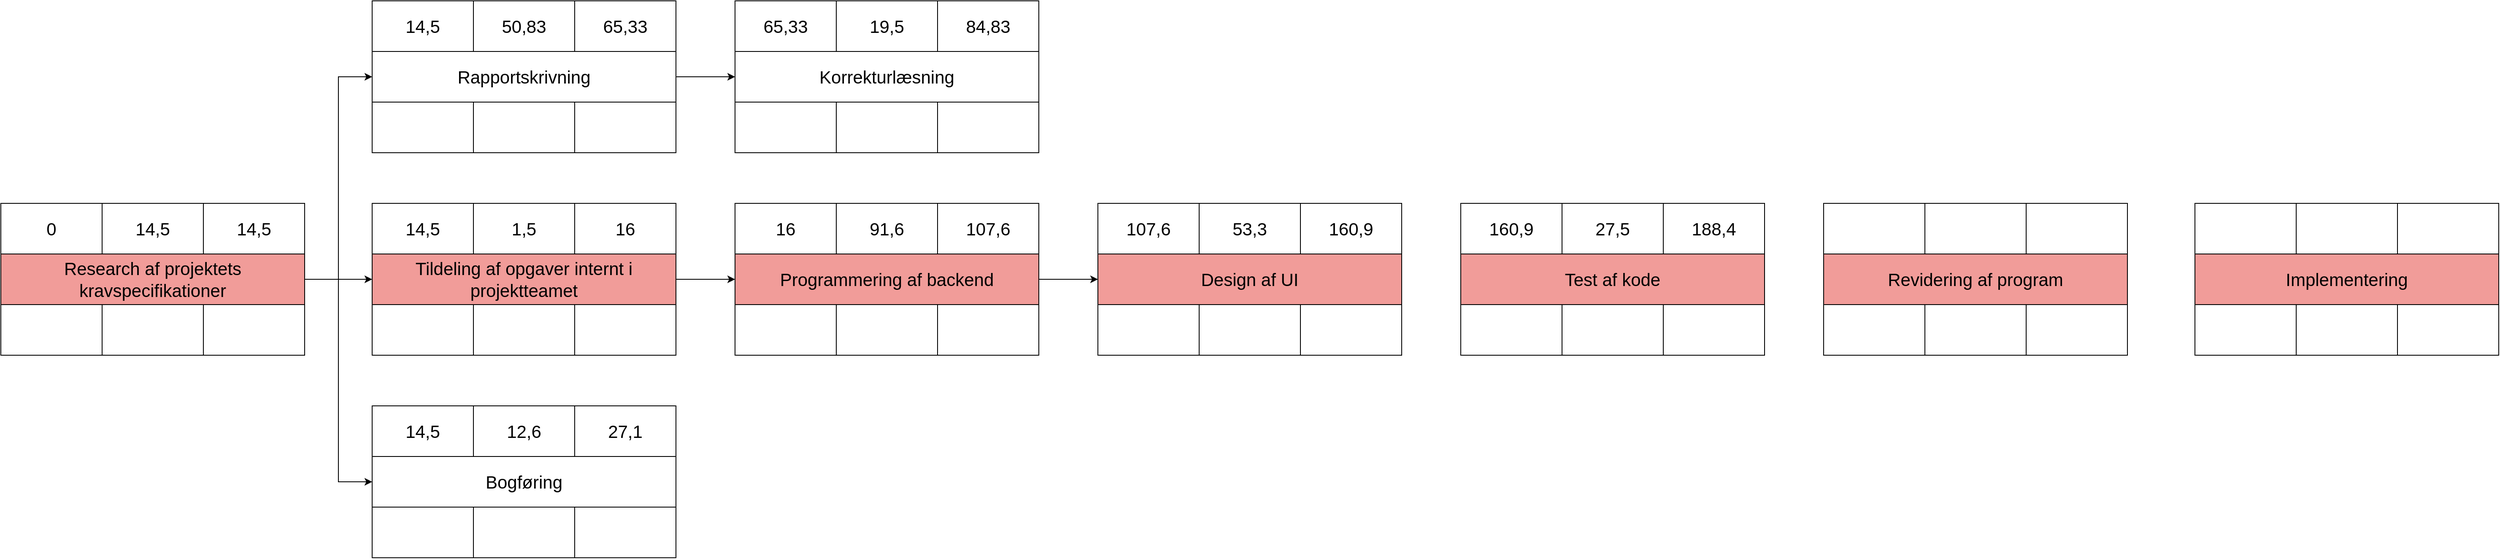 <mxfile version="16.5.5" type="github">
  <diagram id="prtHgNgQTEPvFCAcTncT" name="Page-1">
    <mxGraphModel dx="1724" dy="2223" grid="1" gridSize="10" guides="1" tooltips="1" connect="1" arrows="1" fold="1" page="1" pageScale="1" pageWidth="827" pageHeight="1169" math="0" shadow="0">
      <root>
        <mxCell id="0" />
        <mxCell id="1" parent="0" />
        <mxCell id="6QA2S5ETa-m4IwQLnoBM-4" value="&lt;font style=&quot;font-size: 21px&quot;&gt;0&lt;/font&gt;" style="rounded=0;whiteSpace=wrap;html=1;" vertex="1" parent="1">
          <mxGeometry x="40" y="140" width="120" height="60" as="geometry" />
        </mxCell>
        <mxCell id="6QA2S5ETa-m4IwQLnoBM-5" value="&lt;span style=&quot;font-size: 21px&quot;&gt;14,5&lt;/span&gt;" style="rounded=0;whiteSpace=wrap;html=1;" vertex="1" parent="1">
          <mxGeometry x="160" y="140" width="120" height="60" as="geometry" />
        </mxCell>
        <mxCell id="6QA2S5ETa-m4IwQLnoBM-33" value="" style="edgeStyle=orthogonalEdgeStyle;rounded=0;orthogonalLoop=1;jettySize=auto;html=1;fontSize=17;" edge="1" parent="1" source="6QA2S5ETa-m4IwQLnoBM-6" target="6QA2S5ETa-m4IwQLnoBM-11">
          <mxGeometry relative="1" as="geometry" />
        </mxCell>
        <mxCell id="6QA2S5ETa-m4IwQLnoBM-6" value="&lt;span style=&quot;font-size: 21px&quot;&gt;14,5&lt;/span&gt;" style="rounded=0;whiteSpace=wrap;html=1;" vertex="1" parent="1">
          <mxGeometry x="280" y="140" width="120" height="60" as="geometry" />
        </mxCell>
        <mxCell id="6QA2S5ETa-m4IwQLnoBM-106" style="edgeStyle=orthogonalEdgeStyle;rounded=0;orthogonalLoop=1;jettySize=auto;html=1;entryX=0;entryY=0.5;entryDx=0;entryDy=0;fontSize=21;" edge="1" parent="1" source="6QA2S5ETa-m4IwQLnoBM-7" target="6QA2S5ETa-m4IwQLnoBM-15">
          <mxGeometry relative="1" as="geometry" />
        </mxCell>
        <mxCell id="6QA2S5ETa-m4IwQLnoBM-107" style="edgeStyle=orthogonalEdgeStyle;rounded=0;orthogonalLoop=1;jettySize=auto;html=1;exitX=1;exitY=0.5;exitDx=0;exitDy=0;entryX=0;entryY=0.5;entryDx=0;entryDy=0;fontSize=21;" edge="1" parent="1" source="6QA2S5ETa-m4IwQLnoBM-7" target="6QA2S5ETa-m4IwQLnoBM-58">
          <mxGeometry relative="1" as="geometry">
            <Array as="points">
              <mxPoint x="440" y="230" />
              <mxPoint x="440" y="-10" />
            </Array>
          </mxGeometry>
        </mxCell>
        <mxCell id="6QA2S5ETa-m4IwQLnoBM-108" style="edgeStyle=orthogonalEdgeStyle;rounded=0;orthogonalLoop=1;jettySize=auto;html=1;exitX=1;exitY=0.5;exitDx=0;exitDy=0;entryX=0;entryY=0.5;entryDx=0;entryDy=0;fontSize=21;" edge="1" parent="1" source="6QA2S5ETa-m4IwQLnoBM-7" target="6QA2S5ETa-m4IwQLnoBM-22">
          <mxGeometry relative="1" as="geometry" />
        </mxCell>
        <mxCell id="6QA2S5ETa-m4IwQLnoBM-7" value="&lt;font style=&quot;font-size: 21px&quot;&gt;Research af projektets kravspecifikationer&lt;/font&gt;" style="rounded=0;whiteSpace=wrap;html=1;fillColor=#F19C99;" vertex="1" parent="1">
          <mxGeometry x="40" y="200" width="360" height="60" as="geometry" />
        </mxCell>
        <mxCell id="6QA2S5ETa-m4IwQLnoBM-9" value="" style="rounded=0;whiteSpace=wrap;html=1;" vertex="1" parent="1">
          <mxGeometry x="40" y="260" width="120" height="60" as="geometry" />
        </mxCell>
        <mxCell id="6QA2S5ETa-m4IwQLnoBM-10" value="" style="rounded=0;whiteSpace=wrap;html=1;" vertex="1" parent="1">
          <mxGeometry x="160" y="260" width="120" height="60" as="geometry" />
        </mxCell>
        <mxCell id="6QA2S5ETa-m4IwQLnoBM-11" value="" style="rounded=0;whiteSpace=wrap;html=1;" vertex="1" parent="1">
          <mxGeometry x="280" y="260" width="120" height="60" as="geometry" />
        </mxCell>
        <mxCell id="6QA2S5ETa-m4IwQLnoBM-12" value="&lt;span style=&quot;font-size: 21px&quot;&gt;14,5&lt;/span&gt;" style="rounded=0;whiteSpace=wrap;html=1;" vertex="1" parent="1">
          <mxGeometry x="480" y="140" width="120" height="60" as="geometry" />
        </mxCell>
        <mxCell id="6QA2S5ETa-m4IwQLnoBM-13" value="&lt;span style=&quot;font-size: 21px&quot;&gt;1,5&lt;/span&gt;" style="rounded=0;whiteSpace=wrap;html=1;" vertex="1" parent="1">
          <mxGeometry x="600" y="140" width="120" height="60" as="geometry" />
        </mxCell>
        <mxCell id="6QA2S5ETa-m4IwQLnoBM-14" value="&lt;span style=&quot;font-size: 21px&quot;&gt;16&lt;/span&gt;" style="rounded=0;whiteSpace=wrap;html=1;" vertex="1" parent="1">
          <mxGeometry x="720" y="140" width="120" height="60" as="geometry" />
        </mxCell>
        <mxCell id="6QA2S5ETa-m4IwQLnoBM-109" style="edgeStyle=orthogonalEdgeStyle;rounded=0;orthogonalLoop=1;jettySize=auto;html=1;entryX=0;entryY=0.5;entryDx=0;entryDy=0;fontSize=21;" edge="1" parent="1" source="6QA2S5ETa-m4IwQLnoBM-15" target="6QA2S5ETa-m4IwQLnoBM-29">
          <mxGeometry relative="1" as="geometry" />
        </mxCell>
        <mxCell id="6QA2S5ETa-m4IwQLnoBM-15" value="&lt;font style=&quot;font-size: 21px&quot;&gt;Tildeling af opgaver internt i projektteamet&lt;/font&gt;" style="rounded=0;whiteSpace=wrap;html=1;fillColor=#F19C99;" vertex="1" parent="1">
          <mxGeometry x="480" y="200" width="360" height="60" as="geometry" />
        </mxCell>
        <mxCell id="6QA2S5ETa-m4IwQLnoBM-16" value="" style="rounded=0;whiteSpace=wrap;html=1;" vertex="1" parent="1">
          <mxGeometry x="480" y="260" width="120" height="60" as="geometry" />
        </mxCell>
        <mxCell id="6QA2S5ETa-m4IwQLnoBM-17" value="" style="rounded=0;whiteSpace=wrap;html=1;" vertex="1" parent="1">
          <mxGeometry x="600" y="260" width="120" height="60" as="geometry" />
        </mxCell>
        <mxCell id="6QA2S5ETa-m4IwQLnoBM-18" value="" style="rounded=0;whiteSpace=wrap;html=1;" vertex="1" parent="1">
          <mxGeometry x="720" y="260" width="120" height="60" as="geometry" />
        </mxCell>
        <mxCell id="6QA2S5ETa-m4IwQLnoBM-19" value="&lt;span style=&quot;font-size: 21px&quot;&gt;14,5&lt;/span&gt;" style="rounded=0;whiteSpace=wrap;html=1;" vertex="1" parent="1">
          <mxGeometry x="480" y="380" width="120" height="60" as="geometry" />
        </mxCell>
        <mxCell id="6QA2S5ETa-m4IwQLnoBM-20" value="&lt;span style=&quot;font-size: 21px&quot;&gt;12,6&lt;/span&gt;" style="rounded=0;whiteSpace=wrap;html=1;" vertex="1" parent="1">
          <mxGeometry x="600" y="380" width="120" height="60" as="geometry" />
        </mxCell>
        <mxCell id="6QA2S5ETa-m4IwQLnoBM-21" value="&lt;span style=&quot;font-size: 21px&quot;&gt;27,1&lt;/span&gt;" style="rounded=0;whiteSpace=wrap;html=1;" vertex="1" parent="1">
          <mxGeometry x="720" y="380" width="120" height="60" as="geometry" />
        </mxCell>
        <mxCell id="6QA2S5ETa-m4IwQLnoBM-22" value="&lt;font style=&quot;font-size: 21px&quot;&gt;Bogføring&lt;/font&gt;" style="rounded=0;whiteSpace=wrap;html=1;" vertex="1" parent="1">
          <mxGeometry x="480" y="440" width="360" height="60" as="geometry" />
        </mxCell>
        <mxCell id="6QA2S5ETa-m4IwQLnoBM-23" value="" style="rounded=0;whiteSpace=wrap;html=1;" vertex="1" parent="1">
          <mxGeometry x="480" y="500" width="120" height="60" as="geometry" />
        </mxCell>
        <mxCell id="6QA2S5ETa-m4IwQLnoBM-24" value="" style="rounded=0;whiteSpace=wrap;html=1;" vertex="1" parent="1">
          <mxGeometry x="600" y="500" width="120" height="60" as="geometry" />
        </mxCell>
        <mxCell id="6QA2S5ETa-m4IwQLnoBM-25" value="" style="rounded=0;whiteSpace=wrap;html=1;" vertex="1" parent="1">
          <mxGeometry x="720" y="500" width="120" height="60" as="geometry" />
        </mxCell>
        <mxCell id="6QA2S5ETa-m4IwQLnoBM-26" value="&lt;span style=&quot;font-size: 21px&quot;&gt;16&lt;/span&gt;" style="rounded=0;whiteSpace=wrap;html=1;" vertex="1" parent="1">
          <mxGeometry x="910" y="140" width="120" height="60" as="geometry" />
        </mxCell>
        <mxCell id="6QA2S5ETa-m4IwQLnoBM-27" value="&lt;span style=&quot;font-size: 21px&quot;&gt;91,6&lt;/span&gt;" style="rounded=0;whiteSpace=wrap;html=1;" vertex="1" parent="1">
          <mxGeometry x="1030" y="140" width="120" height="60" as="geometry" />
        </mxCell>
        <mxCell id="6QA2S5ETa-m4IwQLnoBM-28" value="&lt;span style=&quot;font-size: 21px&quot;&gt;107,6&lt;/span&gt;" style="rounded=0;whiteSpace=wrap;html=1;" vertex="1" parent="1">
          <mxGeometry x="1150" y="140" width="120" height="60" as="geometry" />
        </mxCell>
        <mxCell id="6QA2S5ETa-m4IwQLnoBM-110" style="edgeStyle=orthogonalEdgeStyle;rounded=0;orthogonalLoop=1;jettySize=auto;html=1;exitX=1;exitY=0.5;exitDx=0;exitDy=0;entryX=0;entryY=0.5;entryDx=0;entryDy=0;fontSize=21;" edge="1" parent="1" source="6QA2S5ETa-m4IwQLnoBM-29" target="6QA2S5ETa-m4IwQLnoBM-87">
          <mxGeometry relative="1" as="geometry" />
        </mxCell>
        <mxCell id="6QA2S5ETa-m4IwQLnoBM-29" value="&lt;font style=&quot;font-size: 21px&quot;&gt;Programmering af backend&lt;/font&gt;" style="rounded=0;whiteSpace=wrap;html=1;fillColor=#F19C99;" vertex="1" parent="1">
          <mxGeometry x="910" y="200" width="360" height="60" as="geometry" />
        </mxCell>
        <mxCell id="6QA2S5ETa-m4IwQLnoBM-30" value="" style="rounded=0;whiteSpace=wrap;html=1;" vertex="1" parent="1">
          <mxGeometry x="910" y="260" width="120" height="60" as="geometry" />
        </mxCell>
        <mxCell id="6QA2S5ETa-m4IwQLnoBM-31" value="" style="rounded=0;whiteSpace=wrap;html=1;" vertex="1" parent="1">
          <mxGeometry x="1030" y="260" width="120" height="60" as="geometry" />
        </mxCell>
        <mxCell id="6QA2S5ETa-m4IwQLnoBM-32" value="" style="rounded=0;whiteSpace=wrap;html=1;" vertex="1" parent="1">
          <mxGeometry x="1150" y="260" width="120" height="60" as="geometry" />
        </mxCell>
        <mxCell id="6QA2S5ETa-m4IwQLnoBM-34" value="&lt;span style=&quot;font-size: 21px&quot;&gt;160,9&lt;/span&gt;" style="rounded=0;whiteSpace=wrap;html=1;" vertex="1" parent="1">
          <mxGeometry x="1770" y="140" width="120" height="60" as="geometry" />
        </mxCell>
        <mxCell id="6QA2S5ETa-m4IwQLnoBM-35" value="&lt;span style=&quot;font-size: 21px&quot;&gt;27,5&lt;/span&gt;" style="rounded=0;whiteSpace=wrap;html=1;" vertex="1" parent="1">
          <mxGeometry x="1890" y="140" width="120" height="60" as="geometry" />
        </mxCell>
        <mxCell id="6QA2S5ETa-m4IwQLnoBM-36" value="&lt;span style=&quot;font-size: 21px&quot;&gt;188,4&lt;/span&gt;" style="rounded=0;whiteSpace=wrap;html=1;" vertex="1" parent="1">
          <mxGeometry x="2010" y="140" width="120" height="60" as="geometry" />
        </mxCell>
        <mxCell id="6QA2S5ETa-m4IwQLnoBM-37" value="&lt;font style=&quot;font-size: 21px&quot;&gt;Test af kode&lt;/font&gt;" style="rounded=0;whiteSpace=wrap;html=1;fillColor=#F19C99;" vertex="1" parent="1">
          <mxGeometry x="1770" y="200" width="360" height="60" as="geometry" />
        </mxCell>
        <mxCell id="6QA2S5ETa-m4IwQLnoBM-38" value="" style="rounded=0;whiteSpace=wrap;html=1;" vertex="1" parent="1">
          <mxGeometry x="1770" y="260" width="120" height="60" as="geometry" />
        </mxCell>
        <mxCell id="6QA2S5ETa-m4IwQLnoBM-39" value="" style="rounded=0;whiteSpace=wrap;html=1;" vertex="1" parent="1">
          <mxGeometry x="1890" y="260" width="120" height="60" as="geometry" />
        </mxCell>
        <mxCell id="6QA2S5ETa-m4IwQLnoBM-40" value="" style="rounded=0;whiteSpace=wrap;html=1;" vertex="1" parent="1">
          <mxGeometry x="2010" y="260" width="120" height="60" as="geometry" />
        </mxCell>
        <mxCell id="6QA2S5ETa-m4IwQLnoBM-41" value="" style="rounded=0;whiteSpace=wrap;html=1;" vertex="1" parent="1">
          <mxGeometry x="2200" y="140" width="120" height="60" as="geometry" />
        </mxCell>
        <mxCell id="6QA2S5ETa-m4IwQLnoBM-42" value="" style="rounded=0;whiteSpace=wrap;html=1;" vertex="1" parent="1">
          <mxGeometry x="2320" y="140" width="120" height="60" as="geometry" />
        </mxCell>
        <mxCell id="6QA2S5ETa-m4IwQLnoBM-43" value="" style="rounded=0;whiteSpace=wrap;html=1;" vertex="1" parent="1">
          <mxGeometry x="2440" y="140" width="120" height="60" as="geometry" />
        </mxCell>
        <mxCell id="6QA2S5ETa-m4IwQLnoBM-44" value="&lt;font style=&quot;font-size: 21px&quot;&gt;Revidering af program&lt;/font&gt;" style="rounded=0;whiteSpace=wrap;html=1;fillColor=#F19C99;" vertex="1" parent="1">
          <mxGeometry x="2200" y="200" width="360" height="60" as="geometry" />
        </mxCell>
        <mxCell id="6QA2S5ETa-m4IwQLnoBM-45" value="" style="rounded=0;whiteSpace=wrap;html=1;" vertex="1" parent="1">
          <mxGeometry x="2200" y="260" width="120" height="60" as="geometry" />
        </mxCell>
        <mxCell id="6QA2S5ETa-m4IwQLnoBM-46" value="" style="rounded=0;whiteSpace=wrap;html=1;" vertex="1" parent="1">
          <mxGeometry x="2320" y="260" width="120" height="60" as="geometry" />
        </mxCell>
        <mxCell id="6QA2S5ETa-m4IwQLnoBM-47" value="" style="rounded=0;whiteSpace=wrap;html=1;" vertex="1" parent="1">
          <mxGeometry x="2440" y="260" width="120" height="60" as="geometry" />
        </mxCell>
        <mxCell id="6QA2S5ETa-m4IwQLnoBM-48" value="" style="rounded=0;whiteSpace=wrap;html=1;" vertex="1" parent="1">
          <mxGeometry x="2640" y="140" width="120" height="60" as="geometry" />
        </mxCell>
        <mxCell id="6QA2S5ETa-m4IwQLnoBM-49" value="" style="rounded=0;whiteSpace=wrap;html=1;" vertex="1" parent="1">
          <mxGeometry x="2760" y="140" width="120" height="60" as="geometry" />
        </mxCell>
        <mxCell id="6QA2S5ETa-m4IwQLnoBM-50" value="" style="rounded=0;whiteSpace=wrap;html=1;" vertex="1" parent="1">
          <mxGeometry x="2880" y="140" width="120" height="60" as="geometry" />
        </mxCell>
        <mxCell id="6QA2S5ETa-m4IwQLnoBM-51" value="&lt;font style=&quot;font-size: 21px&quot;&gt;Implementering&lt;/font&gt;" style="rounded=0;whiteSpace=wrap;html=1;fillColor=#F19C99;" vertex="1" parent="1">
          <mxGeometry x="2640" y="200" width="360" height="60" as="geometry" />
        </mxCell>
        <mxCell id="6QA2S5ETa-m4IwQLnoBM-52" value="" style="rounded=0;whiteSpace=wrap;html=1;" vertex="1" parent="1">
          <mxGeometry x="2640" y="260" width="120" height="60" as="geometry" />
        </mxCell>
        <mxCell id="6QA2S5ETa-m4IwQLnoBM-53" value="" style="rounded=0;whiteSpace=wrap;html=1;" vertex="1" parent="1">
          <mxGeometry x="2760" y="260" width="120" height="60" as="geometry" />
        </mxCell>
        <mxCell id="6QA2S5ETa-m4IwQLnoBM-54" value="" style="rounded=0;whiteSpace=wrap;html=1;" vertex="1" parent="1">
          <mxGeometry x="2880" y="260" width="120" height="60" as="geometry" />
        </mxCell>
        <mxCell id="6QA2S5ETa-m4IwQLnoBM-55" value="&lt;span style=&quot;font-size: 21px&quot;&gt;14,5&lt;/span&gt;" style="rounded=0;whiteSpace=wrap;html=1;" vertex="1" parent="1">
          <mxGeometry x="480" y="-100" width="120" height="60" as="geometry" />
        </mxCell>
        <mxCell id="6QA2S5ETa-m4IwQLnoBM-56" value="&lt;span style=&quot;font-size: 21px&quot;&gt;50,83&lt;/span&gt;" style="rounded=0;whiteSpace=wrap;html=1;" vertex="1" parent="1">
          <mxGeometry x="600" y="-100" width="120" height="60" as="geometry" />
        </mxCell>
        <mxCell id="6QA2S5ETa-m4IwQLnoBM-57" value="&lt;span style=&quot;font-size: 21px&quot;&gt;65,33&lt;/span&gt;" style="rounded=0;whiteSpace=wrap;html=1;" vertex="1" parent="1">
          <mxGeometry x="720" y="-100" width="120" height="60" as="geometry" />
        </mxCell>
        <mxCell id="6QA2S5ETa-m4IwQLnoBM-105" style="edgeStyle=orthogonalEdgeStyle;rounded=0;orthogonalLoop=1;jettySize=auto;html=1;entryX=0;entryY=0.5;entryDx=0;entryDy=0;fontSize=21;" edge="1" parent="1" source="6QA2S5ETa-m4IwQLnoBM-58" target="6QA2S5ETa-m4IwQLnoBM-94">
          <mxGeometry relative="1" as="geometry" />
        </mxCell>
        <mxCell id="6QA2S5ETa-m4IwQLnoBM-58" value="&lt;font style=&quot;font-size: 21px&quot;&gt;Rapportskrivning&lt;/font&gt;" style="rounded=0;whiteSpace=wrap;html=1;" vertex="1" parent="1">
          <mxGeometry x="480" y="-40" width="360" height="60" as="geometry" />
        </mxCell>
        <mxCell id="6QA2S5ETa-m4IwQLnoBM-59" value="" style="rounded=0;whiteSpace=wrap;html=1;" vertex="1" parent="1">
          <mxGeometry x="480" y="20" width="120" height="60" as="geometry" />
        </mxCell>
        <mxCell id="6QA2S5ETa-m4IwQLnoBM-60" value="" style="rounded=0;whiteSpace=wrap;html=1;" vertex="1" parent="1">
          <mxGeometry x="600" y="20" width="120" height="60" as="geometry" />
        </mxCell>
        <mxCell id="6QA2S5ETa-m4IwQLnoBM-61" value="" style="rounded=0;whiteSpace=wrap;html=1;" vertex="1" parent="1">
          <mxGeometry x="720" y="20" width="120" height="60" as="geometry" />
        </mxCell>
        <mxCell id="6QA2S5ETa-m4IwQLnoBM-84" value="&lt;span style=&quot;font-size: 21px&quot;&gt;107,6&lt;/span&gt;" style="rounded=0;whiteSpace=wrap;html=1;" vertex="1" parent="1">
          <mxGeometry x="1340" y="140" width="120" height="60" as="geometry" />
        </mxCell>
        <mxCell id="6QA2S5ETa-m4IwQLnoBM-85" value="&lt;span style=&quot;font-size: 21px&quot;&gt;53,3&lt;/span&gt;" style="rounded=0;whiteSpace=wrap;html=1;" vertex="1" parent="1">
          <mxGeometry x="1460" y="140" width="120" height="60" as="geometry" />
        </mxCell>
        <mxCell id="6QA2S5ETa-m4IwQLnoBM-86" value="&lt;span style=&quot;font-size: 21px&quot;&gt;160,9&lt;/span&gt;" style="rounded=0;whiteSpace=wrap;html=1;" vertex="1" parent="1">
          <mxGeometry x="1580" y="140" width="120" height="60" as="geometry" />
        </mxCell>
        <mxCell id="6QA2S5ETa-m4IwQLnoBM-87" value="&lt;font style=&quot;font-size: 21px&quot;&gt;Design af UI&lt;/font&gt;" style="rounded=0;whiteSpace=wrap;html=1;fillColor=#F19C99;" vertex="1" parent="1">
          <mxGeometry x="1340" y="200" width="360" height="60" as="geometry" />
        </mxCell>
        <mxCell id="6QA2S5ETa-m4IwQLnoBM-88" value="" style="rounded=0;whiteSpace=wrap;html=1;" vertex="1" parent="1">
          <mxGeometry x="1340" y="260" width="120" height="60" as="geometry" />
        </mxCell>
        <mxCell id="6QA2S5ETa-m4IwQLnoBM-89" value="" style="rounded=0;whiteSpace=wrap;html=1;" vertex="1" parent="1">
          <mxGeometry x="1460" y="260" width="120" height="60" as="geometry" />
        </mxCell>
        <mxCell id="6QA2S5ETa-m4IwQLnoBM-90" value="" style="rounded=0;whiteSpace=wrap;html=1;" vertex="1" parent="1">
          <mxGeometry x="1580" y="260" width="120" height="60" as="geometry" />
        </mxCell>
        <mxCell id="6QA2S5ETa-m4IwQLnoBM-91" value="&lt;span style=&quot;font-size: 21px&quot;&gt;65,33&lt;/span&gt;" style="rounded=0;whiteSpace=wrap;html=1;" vertex="1" parent="1">
          <mxGeometry x="910" y="-100" width="120" height="60" as="geometry" />
        </mxCell>
        <mxCell id="6QA2S5ETa-m4IwQLnoBM-92" value="&lt;span style=&quot;font-size: 21px&quot;&gt;19,5&lt;/span&gt;" style="rounded=0;whiteSpace=wrap;html=1;" vertex="1" parent="1">
          <mxGeometry x="1030" y="-100" width="120" height="60" as="geometry" />
        </mxCell>
        <mxCell id="6QA2S5ETa-m4IwQLnoBM-93" value="&lt;span style=&quot;font-size: 21px&quot;&gt;84,83&lt;/span&gt;" style="rounded=0;whiteSpace=wrap;html=1;" vertex="1" parent="1">
          <mxGeometry x="1150" y="-100" width="120" height="60" as="geometry" />
        </mxCell>
        <mxCell id="6QA2S5ETa-m4IwQLnoBM-94" value="&lt;font style=&quot;font-size: 21px&quot;&gt;Korrekturlæsning&lt;/font&gt;" style="rounded=0;whiteSpace=wrap;html=1;" vertex="1" parent="1">
          <mxGeometry x="910" y="-40" width="360" height="60" as="geometry" />
        </mxCell>
        <mxCell id="6QA2S5ETa-m4IwQLnoBM-95" value="" style="rounded=0;whiteSpace=wrap;html=1;" vertex="1" parent="1">
          <mxGeometry x="910" y="20" width="120" height="60" as="geometry" />
        </mxCell>
        <mxCell id="6QA2S5ETa-m4IwQLnoBM-96" value="" style="rounded=0;whiteSpace=wrap;html=1;" vertex="1" parent="1">
          <mxGeometry x="1030" y="20" width="120" height="60" as="geometry" />
        </mxCell>
        <mxCell id="6QA2S5ETa-m4IwQLnoBM-97" value="" style="rounded=0;whiteSpace=wrap;html=1;" vertex="1" parent="1">
          <mxGeometry x="1150" y="20" width="120" height="60" as="geometry" />
        </mxCell>
      </root>
    </mxGraphModel>
  </diagram>
</mxfile>
